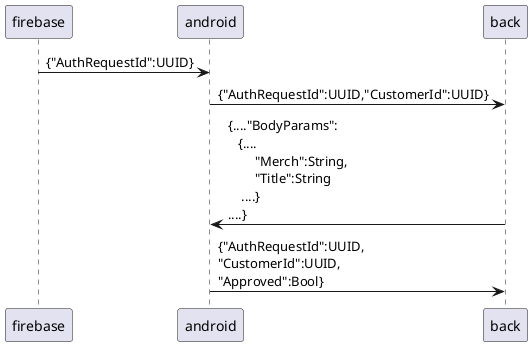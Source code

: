 @startuml
firebase -> android : {"AuthRequestId":UUID}
android -> back : {"AuthRequestId":UUID,"CustomerId":UUID}
back -> android : {...."BodyParams":\n   {....\n\t"Merch":String,\n\t"Title":String\n    ....}\n....}
android -> back : {"AuthRequestId":UUID,\n"CustomerId":UUID,\n"Approved":Bool}
@enduml